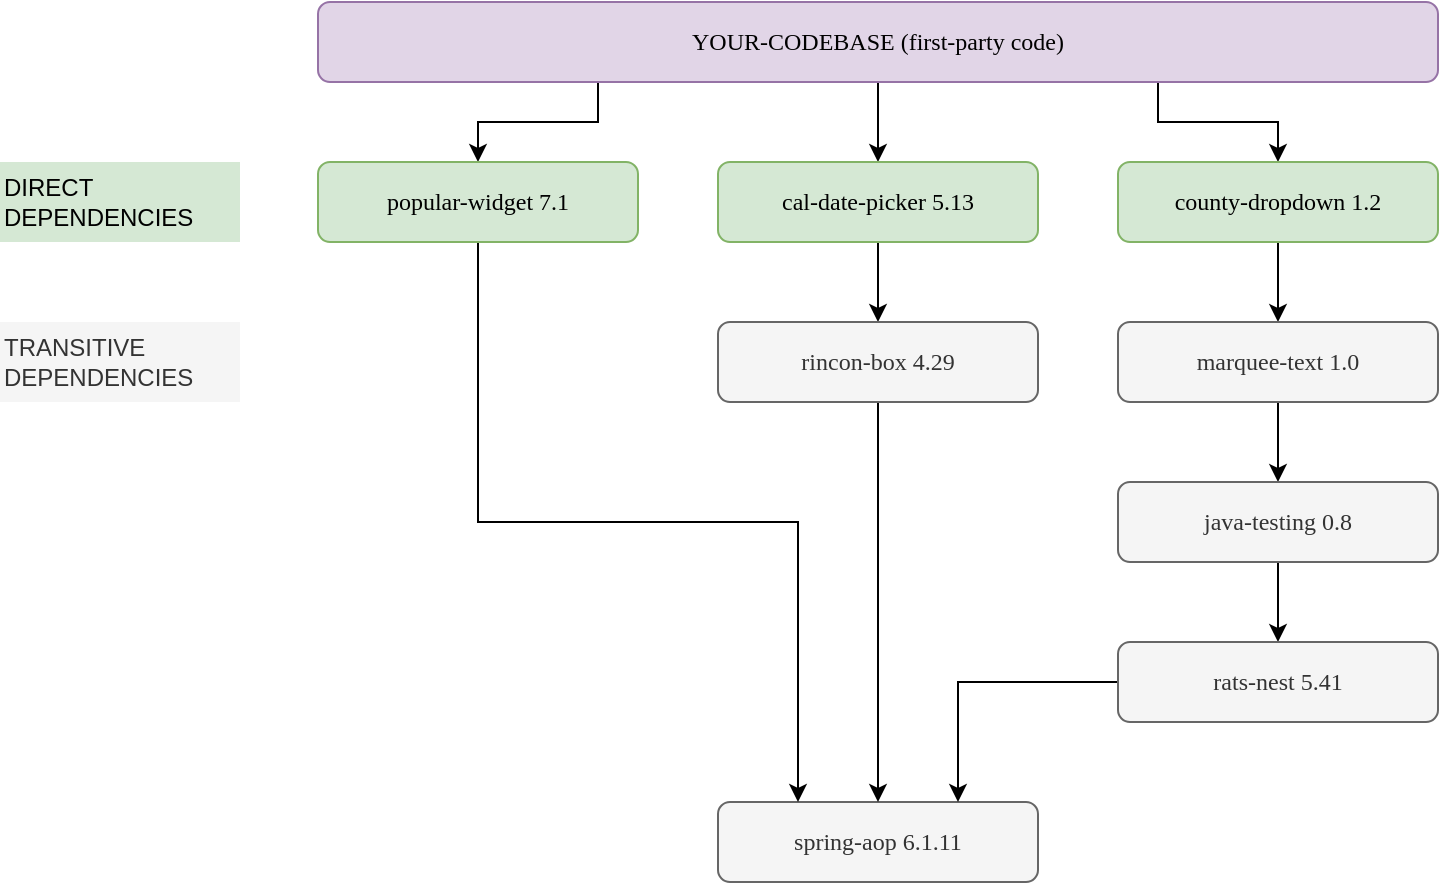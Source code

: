 <mxfile version="25.0.3">
  <diagram name="Page-1" id="VmCHGTGx0lEumYuPZFVR">
    <mxGraphModel dx="955" dy="659" grid="1" gridSize="10" guides="1" tooltips="1" connect="1" arrows="1" fold="1" page="1" pageScale="1" pageWidth="850" pageHeight="1100" math="0" shadow="0">
      <root>
        <mxCell id="0" />
        <mxCell id="1" parent="0" />
        <mxCell id="464uXNkpgcQ80g2qc8aH-2" value="spring-aop 6.1.11" style="whiteSpace=wrap;html=1;rounded=1;fontFamily=Lucida Console;fillColor=#f5f5f5;fontColor=#333333;strokeColor=#666666;" vertex="1" parent="1">
          <mxGeometry x="399" y="560" width="160" height="40" as="geometry" />
        </mxCell>
        <mxCell id="464uXNkpgcQ80g2qc8aH-11" value="" style="edgeStyle=orthogonalEdgeStyle;rounded=0;orthogonalLoop=1;jettySize=auto;html=1;" edge="1" parent="1" source="464uXNkpgcQ80g2qc8aH-6" target="464uXNkpgcQ80g2qc8aH-8">
          <mxGeometry relative="1" as="geometry" />
        </mxCell>
        <mxCell id="464uXNkpgcQ80g2qc8aH-12" style="edgeStyle=orthogonalEdgeStyle;rounded=0;orthogonalLoop=1;jettySize=auto;html=1;exitX=0.25;exitY=1;exitDx=0;exitDy=0;" edge="1" parent="1" source="464uXNkpgcQ80g2qc8aH-6" target="464uXNkpgcQ80g2qc8aH-9">
          <mxGeometry relative="1" as="geometry" />
        </mxCell>
        <mxCell id="464uXNkpgcQ80g2qc8aH-13" style="edgeStyle=orthogonalEdgeStyle;rounded=0;orthogonalLoop=1;jettySize=auto;html=1;exitX=0.75;exitY=1;exitDx=0;exitDy=0;" edge="1" parent="1" source="464uXNkpgcQ80g2qc8aH-6" target="464uXNkpgcQ80g2qc8aH-10">
          <mxGeometry relative="1" as="geometry" />
        </mxCell>
        <mxCell id="464uXNkpgcQ80g2qc8aH-6" value="YOUR-CODEBASE (first-party code)" style="whiteSpace=wrap;html=1;rounded=1;fontFamily=Lucida Console;fillColor=#e1d5e7;strokeColor=#9673a6;" vertex="1" parent="1">
          <mxGeometry x="199" y="160" width="560" height="40" as="geometry" />
        </mxCell>
        <mxCell id="464uXNkpgcQ80g2qc8aH-24" value="" style="edgeStyle=orthogonalEdgeStyle;rounded=0;orthogonalLoop=1;jettySize=auto;html=1;" edge="1" parent="1" source="464uXNkpgcQ80g2qc8aH-8" target="464uXNkpgcQ80g2qc8aH-14">
          <mxGeometry relative="1" as="geometry" />
        </mxCell>
        <mxCell id="464uXNkpgcQ80g2qc8aH-8" value="cal-date-picker 5.13" style="whiteSpace=wrap;html=1;rounded=1;fontFamily=Lucida Console;fillColor=#d5e8d4;strokeColor=#82b366;" vertex="1" parent="1">
          <mxGeometry x="399" y="240" width="160" height="40" as="geometry" />
        </mxCell>
        <mxCell id="464uXNkpgcQ80g2qc8aH-23" style="edgeStyle=orthogonalEdgeStyle;rounded=0;orthogonalLoop=1;jettySize=auto;html=1;entryX=0.25;entryY=0;entryDx=0;entryDy=0;exitX=0.5;exitY=1;exitDx=0;exitDy=0;" edge="1" parent="1" source="464uXNkpgcQ80g2qc8aH-9" target="464uXNkpgcQ80g2qc8aH-2">
          <mxGeometry relative="1" as="geometry" />
        </mxCell>
        <mxCell id="464uXNkpgcQ80g2qc8aH-9" value="popular-widget 7.1" style="whiteSpace=wrap;html=1;rounded=1;fontFamily=Lucida Console;fillColor=#d5e8d4;strokeColor=#82b366;" vertex="1" parent="1">
          <mxGeometry x="199" y="240" width="160" height="40" as="geometry" />
        </mxCell>
        <mxCell id="464uXNkpgcQ80g2qc8aH-16" value="" style="edgeStyle=orthogonalEdgeStyle;rounded=0;orthogonalLoop=1;jettySize=auto;html=1;" edge="1" parent="1" source="464uXNkpgcQ80g2qc8aH-10" target="464uXNkpgcQ80g2qc8aH-15">
          <mxGeometry relative="1" as="geometry" />
        </mxCell>
        <mxCell id="464uXNkpgcQ80g2qc8aH-10" value="county-dropdown 1.2" style="whiteSpace=wrap;html=1;rounded=1;fontFamily=Lucida Console;fillColor=#d5e8d4;strokeColor=#82b366;" vertex="1" parent="1">
          <mxGeometry x="599" y="240" width="160" height="40" as="geometry" />
        </mxCell>
        <mxCell id="464uXNkpgcQ80g2qc8aH-25" style="edgeStyle=orthogonalEdgeStyle;rounded=0;orthogonalLoop=1;jettySize=auto;html=1;" edge="1" parent="1" source="464uXNkpgcQ80g2qc8aH-14" target="464uXNkpgcQ80g2qc8aH-2">
          <mxGeometry relative="1" as="geometry" />
        </mxCell>
        <mxCell id="464uXNkpgcQ80g2qc8aH-14" value="rincon-box 4.29" style="whiteSpace=wrap;html=1;rounded=1;fontFamily=Lucida Console;fillColor=#f5f5f5;fontColor=#333333;strokeColor=#666666;" vertex="1" parent="1">
          <mxGeometry x="399" y="320" width="160" height="40" as="geometry" />
        </mxCell>
        <mxCell id="464uXNkpgcQ80g2qc8aH-18" value="" style="edgeStyle=orthogonalEdgeStyle;rounded=0;orthogonalLoop=1;jettySize=auto;html=1;" edge="1" parent="1" source="464uXNkpgcQ80g2qc8aH-15" target="464uXNkpgcQ80g2qc8aH-17">
          <mxGeometry relative="1" as="geometry" />
        </mxCell>
        <mxCell id="464uXNkpgcQ80g2qc8aH-15" value="marquee-text 1.0" style="whiteSpace=wrap;html=1;rounded=1;fontFamily=Lucida Console;fillColor=#f5f5f5;fontColor=#333333;strokeColor=#666666;" vertex="1" parent="1">
          <mxGeometry x="599" y="320" width="160" height="40" as="geometry" />
        </mxCell>
        <mxCell id="464uXNkpgcQ80g2qc8aH-22" value="" style="edgeStyle=orthogonalEdgeStyle;rounded=0;orthogonalLoop=1;jettySize=auto;html=1;" edge="1" parent="1" source="464uXNkpgcQ80g2qc8aH-17" target="464uXNkpgcQ80g2qc8aH-21">
          <mxGeometry relative="1" as="geometry" />
        </mxCell>
        <mxCell id="464uXNkpgcQ80g2qc8aH-17" value="java-testing 0.8" style="whiteSpace=wrap;html=1;rounded=1;fontFamily=Lucida Console;fillColor=#f5f5f5;fontColor=#333333;strokeColor=#666666;" vertex="1" parent="1">
          <mxGeometry x="599" y="400" width="160" height="40" as="geometry" />
        </mxCell>
        <mxCell id="464uXNkpgcQ80g2qc8aH-26" style="edgeStyle=orthogonalEdgeStyle;rounded=0;orthogonalLoop=1;jettySize=auto;html=1;entryX=0.75;entryY=0;entryDx=0;entryDy=0;" edge="1" parent="1" source="464uXNkpgcQ80g2qc8aH-21" target="464uXNkpgcQ80g2qc8aH-2">
          <mxGeometry relative="1" as="geometry" />
        </mxCell>
        <mxCell id="464uXNkpgcQ80g2qc8aH-21" value="rats-nest 5.41" style="whiteSpace=wrap;html=1;rounded=1;fontFamily=Lucida Console;fillColor=#f5f5f5;fontColor=#333333;strokeColor=#666666;" vertex="1" parent="1">
          <mxGeometry x="599" y="480" width="160" height="40" as="geometry" />
        </mxCell>
        <mxCell id="464uXNkpgcQ80g2qc8aH-27" value="TRANSITIVE DEPENDENCIES" style="text;html=1;align=left;verticalAlign=middle;whiteSpace=wrap;rounded=0;fillColor=#f5f5f5;fontColor=#333333;strokeColor=none;" vertex="1" parent="1">
          <mxGeometry x="40" y="320" width="120" height="40" as="geometry" />
        </mxCell>
        <mxCell id="464uXNkpgcQ80g2qc8aH-28" value="DIRECT DEPENDENCIES" style="text;html=1;align=left;verticalAlign=middle;whiteSpace=wrap;rounded=0;fillColor=#d5e8d4;strokeColor=none;" vertex="1" parent="1">
          <mxGeometry x="40" y="240" width="120" height="40" as="geometry" />
        </mxCell>
      </root>
    </mxGraphModel>
  </diagram>
</mxfile>
